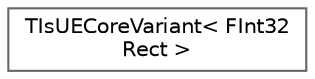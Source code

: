 digraph "Graphical Class Hierarchy"
{
 // INTERACTIVE_SVG=YES
 // LATEX_PDF_SIZE
  bgcolor="transparent";
  edge [fontname=Helvetica,fontsize=10,labelfontname=Helvetica,labelfontsize=10];
  node [fontname=Helvetica,fontsize=10,shape=box,height=0.2,width=0.4];
  rankdir="LR";
  Node0 [id="Node000000",label="TIsUECoreVariant\< FInt32\lRect \>",height=0.2,width=0.4,color="grey40", fillcolor="white", style="filled",URL="$d3/d6e/structTIsUECoreVariant_3_01FInt32Rect_01_4.html",tooltip=" "];
}
